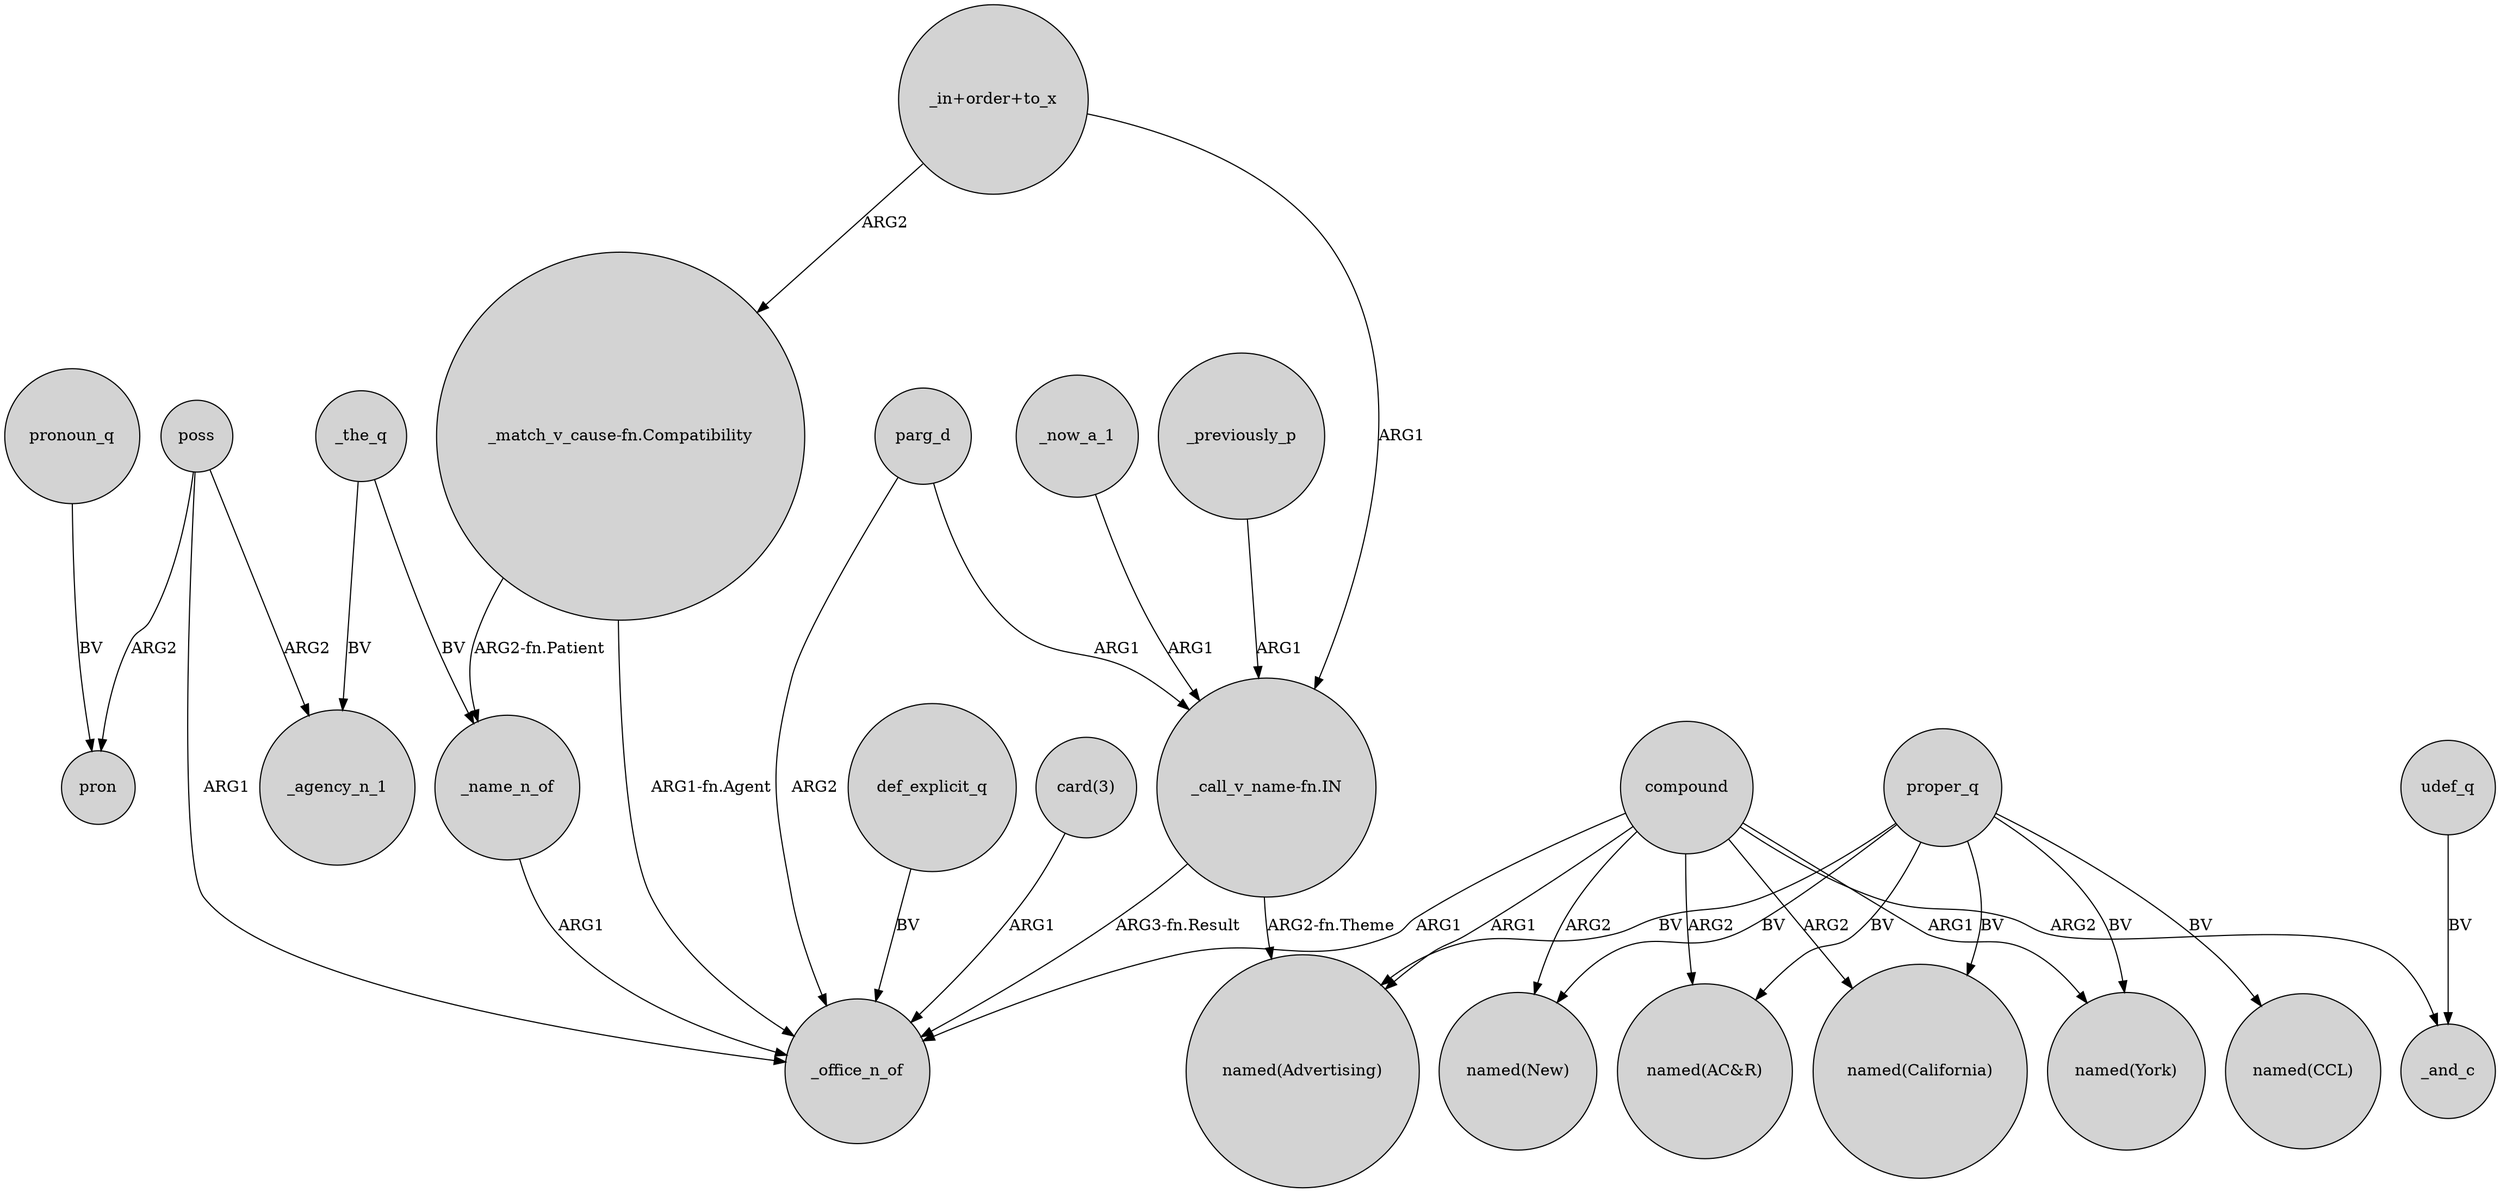 digraph {
	node [shape=circle style=filled]
	_the_q -> _agency_n_1 [label=BV]
	parg_d -> _office_n_of [label=ARG2]
	compound -> "named(New)" [label=ARG2]
	_name_n_of -> _office_n_of [label=ARG1]
	poss -> pron [label=ARG2]
	proper_q -> "named(New)" [label=BV]
	_now_a_1 -> "_call_v_name-fn.IN" [label=ARG1]
	def_explicit_q -> _office_n_of [label=BV]
	"_call_v_name-fn.IN" -> _office_n_of [label="ARG3-fn.Result"]
	"_match_v_cause-fn.Compatibility" -> _name_n_of [label="ARG2-fn.Patient"]
	proper_q -> "named(California)" [label=BV]
	compound -> _office_n_of [label=ARG1]
	_previously_p -> "_call_v_name-fn.IN" [label=ARG1]
	"_in+order+to_x" -> "_match_v_cause-fn.Compatibility" [label=ARG2]
	parg_d -> "_call_v_name-fn.IN" [label=ARG1]
	proper_q -> "named(Advertising)" [label=BV]
	pronoun_q -> pron [label=BV]
	compound -> _and_c [label=ARG2]
	compound -> "named(Advertising)" [label=ARG1]
	compound -> "named(York)" [label=ARG1]
	poss -> _agency_n_1 [label=ARG2]
	"_call_v_name-fn.IN" -> "named(Advertising)" [label="ARG2-fn.Theme"]
	poss -> _office_n_of [label=ARG1]
	compound -> "named(AC&R)" [label=ARG2]
	"_match_v_cause-fn.Compatibility" -> _office_n_of [label="ARG1-fn.Agent"]
	compound -> "named(California)" [label=ARG2]
	"card(3)" -> _office_n_of [label=ARG1]
	proper_q -> "named(CCL)" [label=BV]
	_the_q -> _name_n_of [label=BV]
	"_in+order+to_x" -> "_call_v_name-fn.IN" [label=ARG1]
	proper_q -> "named(York)" [label=BV]
	udef_q -> _and_c [label=BV]
	proper_q -> "named(AC&R)" [label=BV]
}
